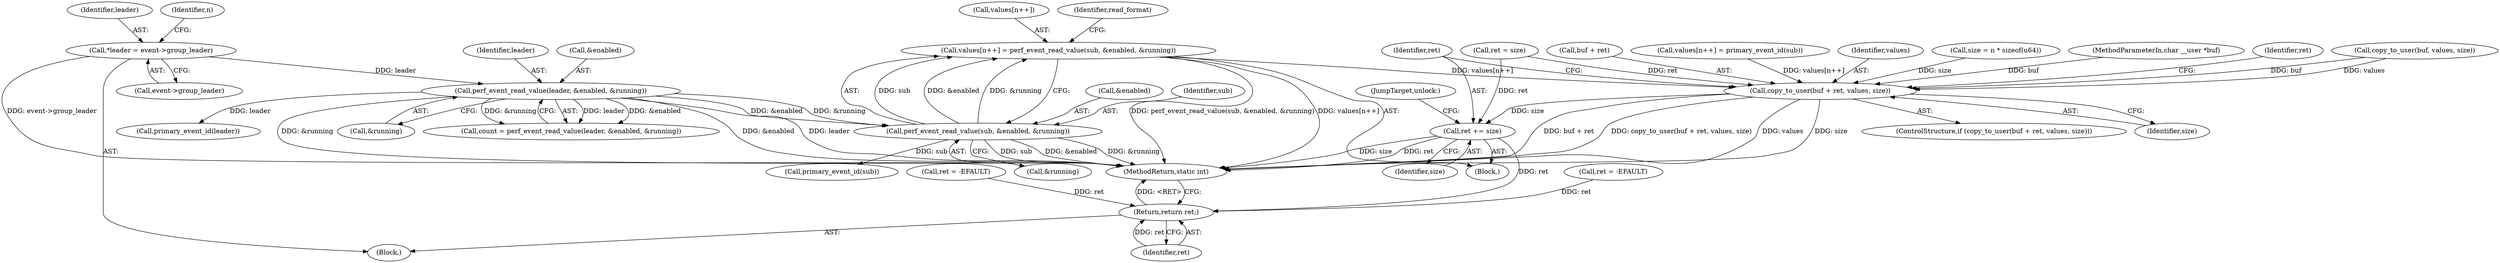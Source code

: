 digraph "0_linux_f63a8daa5812afef4f06c962351687e1ff9ccb2b_4@API" {
"1000214" [label="(Call,values[n++] = perf_event_read_value(sub, &enabled, &running))"];
"1000219" [label="(Call,perf_event_read_value(sub, &enabled, &running))"];
"1000142" [label="(Call,perf_event_read_value(leader, &enabled, &running))"];
"1000106" [label="(Call,*leader = event->group_leader)"];
"1000243" [label="(Call,copy_to_user(buf + ret, values, size))"];
"1000255" [label="(Call,ret += size)"];
"1000264" [label="(Return,return ret;)"];
"1000121" [label="(Call,ret = -EFAULT)"];
"1000193" [label="(Call,primary_event_id(leader))"];
"1000223" [label="(Call,&running)"];
"1000104" [label="(Block,)"];
"1000236" [label="(Call,size = n * sizeof(u64))"];
"1000207" [label="(Call,ret = size)"];
"1000107" [label="(Identifier,leader)"];
"1000114" [label="(Identifier,n)"];
"1000255" [label="(Call,ret += size)"];
"1000234" [label="(Call,primary_event_id(sub))"];
"1000106" [label="(Call,*leader = event->group_leader)"];
"1000103" [label="(MethodParameterIn,char __user *buf)"];
"1000146" [label="(Call,&running)"];
"1000221" [label="(Call,&enabled)"];
"1000140" [label="(Call,count = perf_event_read_value(leader, &enabled, &running))"];
"1000251" [label="(Identifier,ret)"];
"1000265" [label="(Identifier,ret)"];
"1000248" [label="(Identifier,size)"];
"1000266" [label="(MethodReturn,static int)"];
"1000202" [label="(Call,copy_to_user(buf, values, size))"];
"1000242" [label="(ControlStructure,if (copy_to_user(buf + ret, values, size)))"];
"1000219" [label="(Call,perf_event_read_value(sub, &enabled, &running))"];
"1000220" [label="(Identifier,sub)"];
"1000215" [label="(Call,values[n++])"];
"1000214" [label="(Call,values[n++] = perf_event_read_value(sub, &enabled, &running))"];
"1000227" [label="(Identifier,read_format)"];
"1000210" [label="(Block,)"];
"1000144" [label="(Call,&enabled)"];
"1000142" [label="(Call,perf_event_read_value(leader, &enabled, &running))"];
"1000244" [label="(Call,buf + ret)"];
"1000256" [label="(Identifier,ret)"];
"1000229" [label="(Call,values[n++] = primary_event_id(sub))"];
"1000264" [label="(Return,return ret;)"];
"1000108" [label="(Call,event->group_leader)"];
"1000250" [label="(Call,ret = -EFAULT)"];
"1000243" [label="(Call,copy_to_user(buf + ret, values, size))"];
"1000257" [label="(Identifier,size)"];
"1000143" [label="(Identifier,leader)"];
"1000247" [label="(Identifier,values)"];
"1000258" [label="(JumpTarget,unlock:)"];
"1000214" -> "1000210"  [label="AST: "];
"1000214" -> "1000219"  [label="CFG: "];
"1000215" -> "1000214"  [label="AST: "];
"1000219" -> "1000214"  [label="AST: "];
"1000227" -> "1000214"  [label="CFG: "];
"1000214" -> "1000266"  [label="DDG: perf_event_read_value(sub, &enabled, &running)"];
"1000214" -> "1000266"  [label="DDG: values[n++]"];
"1000219" -> "1000214"  [label="DDG: sub"];
"1000219" -> "1000214"  [label="DDG: &enabled"];
"1000219" -> "1000214"  [label="DDG: &running"];
"1000214" -> "1000243"  [label="DDG: values[n++]"];
"1000219" -> "1000223"  [label="CFG: "];
"1000220" -> "1000219"  [label="AST: "];
"1000221" -> "1000219"  [label="AST: "];
"1000223" -> "1000219"  [label="AST: "];
"1000219" -> "1000266"  [label="DDG: &enabled"];
"1000219" -> "1000266"  [label="DDG: &running"];
"1000219" -> "1000266"  [label="DDG: sub"];
"1000142" -> "1000219"  [label="DDG: &enabled"];
"1000142" -> "1000219"  [label="DDG: &running"];
"1000219" -> "1000234"  [label="DDG: sub"];
"1000142" -> "1000140"  [label="AST: "];
"1000142" -> "1000146"  [label="CFG: "];
"1000143" -> "1000142"  [label="AST: "];
"1000144" -> "1000142"  [label="AST: "];
"1000146" -> "1000142"  [label="AST: "];
"1000140" -> "1000142"  [label="CFG: "];
"1000142" -> "1000266"  [label="DDG: &enabled"];
"1000142" -> "1000266"  [label="DDG: leader"];
"1000142" -> "1000266"  [label="DDG: &running"];
"1000142" -> "1000140"  [label="DDG: leader"];
"1000142" -> "1000140"  [label="DDG: &enabled"];
"1000142" -> "1000140"  [label="DDG: &running"];
"1000106" -> "1000142"  [label="DDG: leader"];
"1000142" -> "1000193"  [label="DDG: leader"];
"1000106" -> "1000104"  [label="AST: "];
"1000106" -> "1000108"  [label="CFG: "];
"1000107" -> "1000106"  [label="AST: "];
"1000108" -> "1000106"  [label="AST: "];
"1000114" -> "1000106"  [label="CFG: "];
"1000106" -> "1000266"  [label="DDG: event->group_leader"];
"1000243" -> "1000242"  [label="AST: "];
"1000243" -> "1000248"  [label="CFG: "];
"1000244" -> "1000243"  [label="AST: "];
"1000247" -> "1000243"  [label="AST: "];
"1000248" -> "1000243"  [label="AST: "];
"1000251" -> "1000243"  [label="CFG: "];
"1000256" -> "1000243"  [label="CFG: "];
"1000243" -> "1000266"  [label="DDG: size"];
"1000243" -> "1000266"  [label="DDG: buf + ret"];
"1000243" -> "1000266"  [label="DDG: copy_to_user(buf + ret, values, size)"];
"1000243" -> "1000266"  [label="DDG: values"];
"1000202" -> "1000243"  [label="DDG: buf"];
"1000202" -> "1000243"  [label="DDG: values"];
"1000103" -> "1000243"  [label="DDG: buf"];
"1000207" -> "1000243"  [label="DDG: ret"];
"1000229" -> "1000243"  [label="DDG: values[n++]"];
"1000236" -> "1000243"  [label="DDG: size"];
"1000243" -> "1000255"  [label="DDG: size"];
"1000255" -> "1000210"  [label="AST: "];
"1000255" -> "1000257"  [label="CFG: "];
"1000256" -> "1000255"  [label="AST: "];
"1000257" -> "1000255"  [label="AST: "];
"1000258" -> "1000255"  [label="CFG: "];
"1000255" -> "1000266"  [label="DDG: size"];
"1000255" -> "1000266"  [label="DDG: ret"];
"1000207" -> "1000255"  [label="DDG: ret"];
"1000255" -> "1000264"  [label="DDG: ret"];
"1000264" -> "1000104"  [label="AST: "];
"1000264" -> "1000265"  [label="CFG: "];
"1000265" -> "1000264"  [label="AST: "];
"1000266" -> "1000264"  [label="CFG: "];
"1000264" -> "1000266"  [label="DDG: <RET>"];
"1000265" -> "1000264"  [label="DDG: ret"];
"1000250" -> "1000264"  [label="DDG: ret"];
"1000121" -> "1000264"  [label="DDG: ret"];
}
